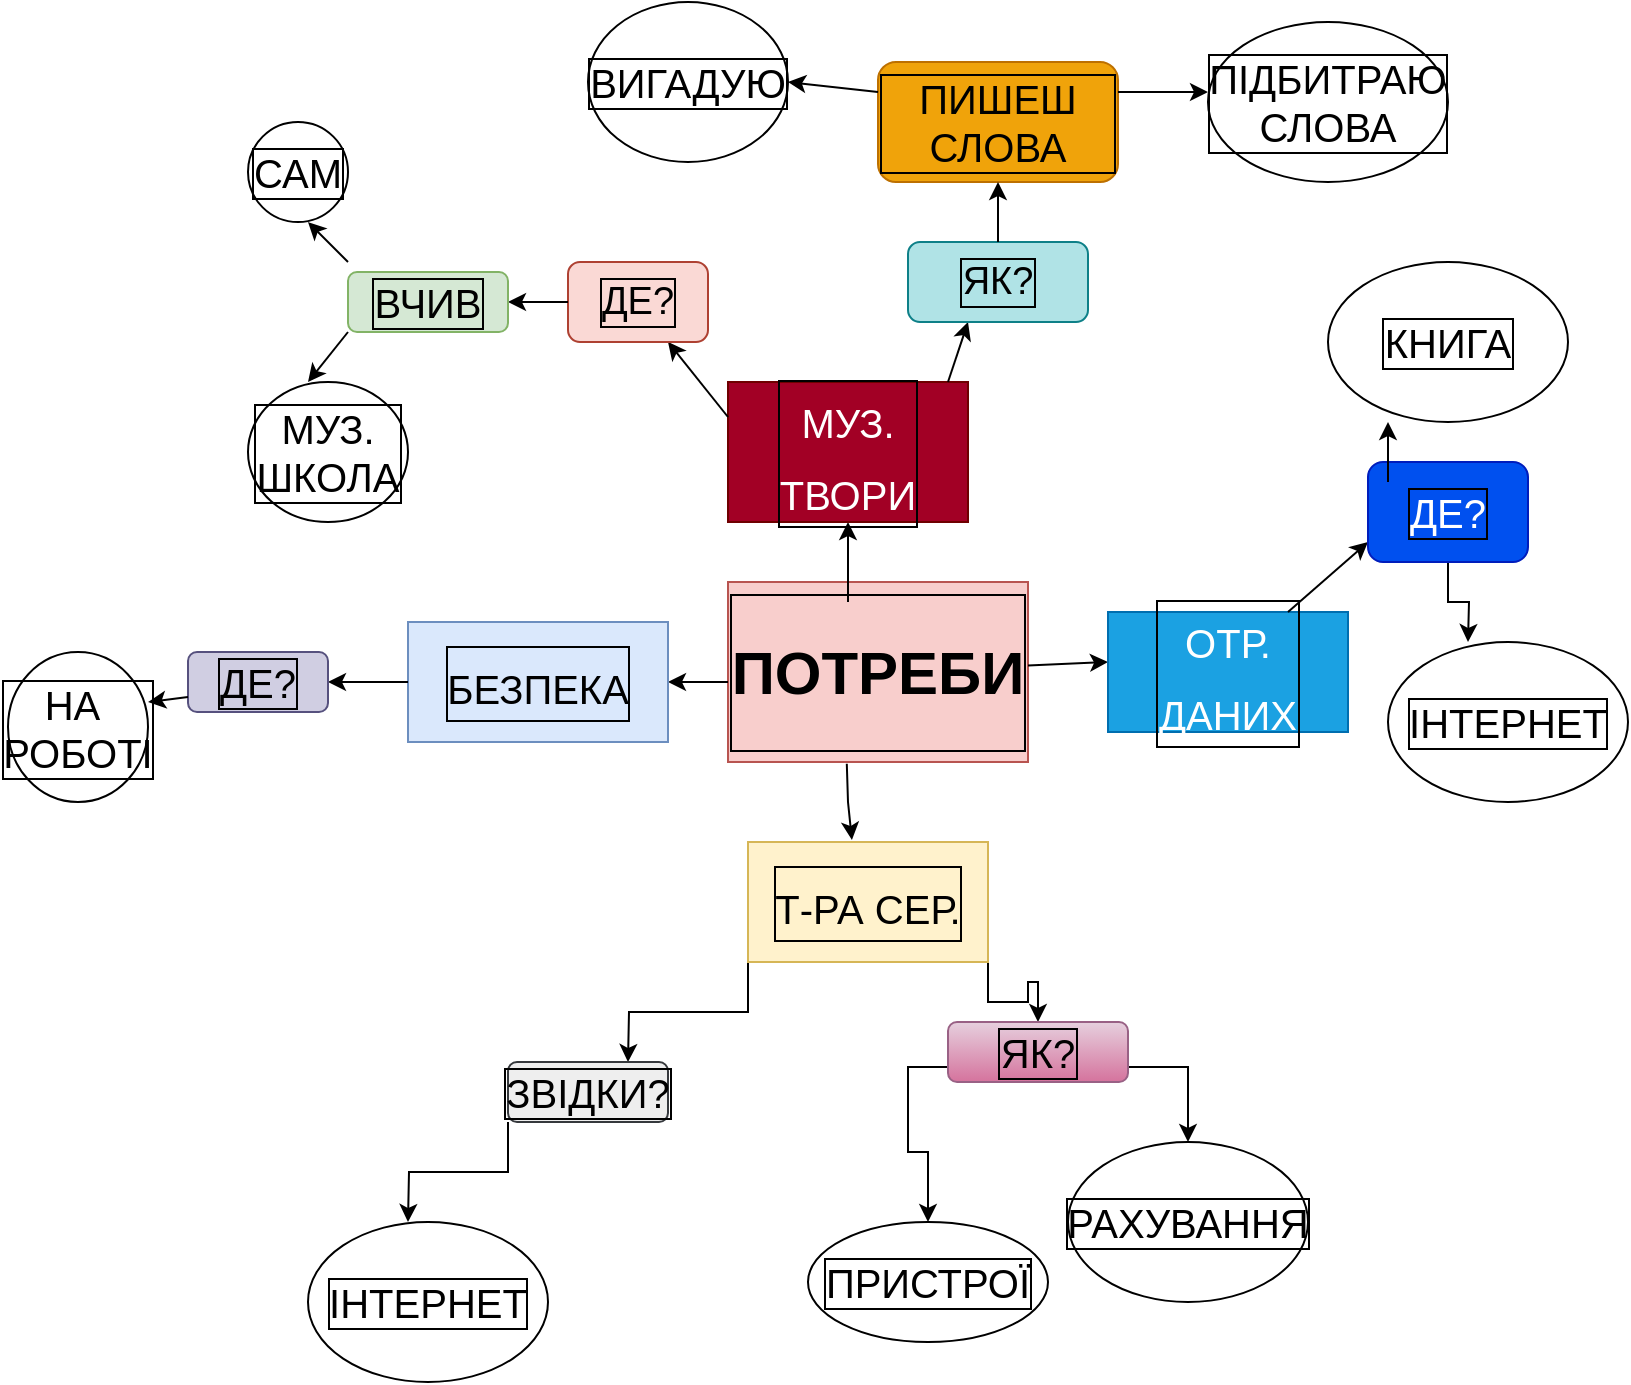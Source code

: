 <mxfile version="20.3.0" type="device"><diagram id="UpcV766jmTkISUrnDHoL" name="Page-1"><mxGraphModel dx="425" dy="41" grid="0" gridSize="10" guides="1" tooltips="1" connect="1" arrows="1" fold="1" page="1" pageScale="1" pageWidth="850" pageHeight="1100" math="0" shadow="0"><root><mxCell id="0"/><mxCell id="1" parent="0"/><mxCell id="bYstbSoyr_ESPAODxztX-2" value="&lt;h1 style=&quot;font-size: 30px;&quot;&gt;ПОТРЕБИ&lt;/h1&gt;" style="rounded=0;whiteSpace=wrap;html=1;fillColor=#f8cecc;strokeColor=#b85450;labelBorderColor=default;textDirection=ltr;" vertex="1" parent="1"><mxGeometry x="380" y="330" width="150" height="90" as="geometry"/></mxCell><mxCell id="bYstbSoyr_ESPAODxztX-3" value="" style="endArrow=classic;html=1;rounded=0;fontSize=30;exitX=0.396;exitY=1.01;exitDx=0;exitDy=0;exitPerimeter=0;entryX=0.433;entryY=-0.017;entryDx=0;entryDy=0;entryPerimeter=0;" edge="1" parent="1" source="bYstbSoyr_ESPAODxztX-2" target="bYstbSoyr_ESPAODxztX-11"><mxGeometry width="50" height="50" relative="1" as="geometry"><mxPoint x="490" y="430" as="sourcePoint"/><mxPoint x="439" y="450" as="targetPoint"/><Array as="points"><mxPoint x="440" y="440"/></Array></mxGeometry></mxCell><mxCell id="bYstbSoyr_ESPAODxztX-4" value="" style="endArrow=classic;html=1;rounded=0;fontSize=30;" edge="1" parent="1"><mxGeometry width="50" height="50" relative="1" as="geometry"><mxPoint x="440" y="340" as="sourcePoint"/><mxPoint x="440" y="300" as="targetPoint"/></mxGeometry></mxCell><mxCell id="bYstbSoyr_ESPAODxztX-5" value="" style="endArrow=classic;html=1;rounded=0;fontSize=30;" edge="1" parent="1" source="bYstbSoyr_ESPAODxztX-2"><mxGeometry width="50" height="50" relative="1" as="geometry"><mxPoint x="680" y="410" as="sourcePoint"/><mxPoint x="570" y="370" as="targetPoint"/></mxGeometry></mxCell><mxCell id="bYstbSoyr_ESPAODxztX-6" value="" style="endArrow=classic;html=1;rounded=0;fontSize=30;" edge="1" parent="1"><mxGeometry width="50" height="50" relative="1" as="geometry"><mxPoint x="370" y="380" as="sourcePoint"/><mxPoint x="350" y="380" as="targetPoint"/><Array as="points"><mxPoint x="380" y="380"/><mxPoint x="370" y="380"/></Array></mxGeometry></mxCell><mxCell id="bYstbSoyr_ESPAODxztX-9" value="&lt;font style=&quot;font-size: 20px;&quot;&gt;ОТР.&lt;br&gt;ДАНИХ&lt;/font&gt;" style="rounded=0;whiteSpace=wrap;html=1;labelBorderColor=default;fontSize=30;fillColor=#1ba1e2;fontColor=#ffffff;strokeColor=#006EAF;" vertex="1" parent="1"><mxGeometry x="570" y="345" width="120" height="60" as="geometry"/></mxCell><mxCell id="bYstbSoyr_ESPAODxztX-10" value="&lt;font style=&quot;font-size: 20px;&quot;&gt;БЕЗПЕКА&lt;/font&gt;" style="rounded=0;whiteSpace=wrap;html=1;labelBorderColor=default;fontSize=30;fillColor=#dae8fc;strokeColor=#6c8ebf;" vertex="1" parent="1"><mxGeometry x="220" y="350" width="130" height="60" as="geometry"/></mxCell><mxCell id="bYstbSoyr_ESPAODxztX-20" style="edgeStyle=orthogonalEdgeStyle;rounded=0;orthogonalLoop=1;jettySize=auto;html=1;exitX=0;exitY=1;exitDx=0;exitDy=0;fontSize=20;" edge="1" parent="1" source="bYstbSoyr_ESPAODxztX-11"><mxGeometry relative="1" as="geometry"><mxPoint x="330" y="570" as="targetPoint"/></mxGeometry></mxCell><mxCell id="bYstbSoyr_ESPAODxztX-21" style="edgeStyle=orthogonalEdgeStyle;rounded=0;orthogonalLoop=1;jettySize=auto;html=1;exitX=1;exitY=1;exitDx=0;exitDy=0;fontSize=20;" edge="1" parent="1" source="bYstbSoyr_ESPAODxztX-11" target="bYstbSoyr_ESPAODxztX-22"><mxGeometry relative="1" as="geometry"><mxPoint x="550" y="580" as="targetPoint"/></mxGeometry></mxCell><mxCell id="bYstbSoyr_ESPAODxztX-11" value="&lt;font style=&quot;font-size: 20px;&quot;&gt;Т-РА СЕР.&lt;/font&gt;" style="rounded=0;whiteSpace=wrap;html=1;labelBorderColor=default;fontSize=30;fillColor=#fff2cc;strokeColor=#d6b656;" vertex="1" parent="1"><mxGeometry x="390" y="460" width="120" height="60" as="geometry"/></mxCell><mxCell id="bYstbSoyr_ESPAODxztX-12" value="&lt;font style=&quot;font-size: 20px;&quot;&gt;МУЗ.&lt;br&gt;ТВОРИ&lt;/font&gt;" style="rounded=0;whiteSpace=wrap;html=1;labelBorderColor=default;fontSize=30;fillColor=#a20025;fontColor=#ffffff;strokeColor=#6F0000;" vertex="1" parent="1"><mxGeometry x="380" y="230" width="120" height="70" as="geometry"/></mxCell><mxCell id="bYstbSoyr_ESPAODxztX-15" value="" style="endArrow=classic;html=1;rounded=0;fontSize=30;exitX=0;exitY=0.25;exitDx=0;exitDy=0;" edge="1" parent="1" source="bYstbSoyr_ESPAODxztX-12"><mxGeometry width="50" height="50" relative="1" as="geometry"><mxPoint x="350" y="250" as="sourcePoint"/><mxPoint x="350" y="210" as="targetPoint"/></mxGeometry></mxCell><mxCell id="bYstbSoyr_ESPAODxztX-16" value="ДЕ?" style="rounded=1;whiteSpace=wrap;html=1;labelBorderColor=default;fontSize=19;fillColor=#fad9d5;strokeColor=#ae4132;" vertex="1" parent="1"><mxGeometry x="300" y="170" width="70" height="40" as="geometry"/></mxCell><mxCell id="bYstbSoyr_ESPAODxztX-17" value="" style="endArrow=classic;html=1;rounded=0;fontSize=19;" edge="1" parent="1"><mxGeometry width="50" height="50" relative="1" as="geometry"><mxPoint x="490" y="230" as="sourcePoint"/><mxPoint x="500" y="200" as="targetPoint"/></mxGeometry></mxCell><mxCell id="bYstbSoyr_ESPAODxztX-18" value="ЯК?" style="rounded=1;whiteSpace=wrap;html=1;labelBorderColor=default;fontSize=19;fillColor=#b0e3e6;strokeColor=#0e8088;" vertex="1" parent="1"><mxGeometry x="470" y="160" width="90" height="40" as="geometry"/></mxCell><mxCell id="bYstbSoyr_ESPAODxztX-57" style="edgeStyle=orthogonalEdgeStyle;rounded=0;orthogonalLoop=1;jettySize=auto;html=1;exitX=0;exitY=0.75;exitDx=0;exitDy=0;fontSize=20;" edge="1" parent="1" source="bYstbSoyr_ESPAODxztX-22" target="bYstbSoyr_ESPAODxztX-54"><mxGeometry relative="1" as="geometry"/></mxCell><mxCell id="bYstbSoyr_ESPAODxztX-61" style="edgeStyle=orthogonalEdgeStyle;rounded=0;orthogonalLoop=1;jettySize=auto;html=1;exitX=1;exitY=0.75;exitDx=0;exitDy=0;fontSize=20;" edge="1" parent="1" source="bYstbSoyr_ESPAODxztX-22" target="bYstbSoyr_ESPAODxztX-62"><mxGeometry relative="1" as="geometry"><mxPoint x="610" y="640" as="targetPoint"/></mxGeometry></mxCell><mxCell id="bYstbSoyr_ESPAODxztX-22" value="ЯК?" style="rounded=1;whiteSpace=wrap;html=1;labelBorderColor=default;fontSize=20;fillColor=#e6d0de;gradientColor=#d5739d;strokeColor=#996185;" vertex="1" parent="1"><mxGeometry x="490" y="550" width="90" height="30" as="geometry"/></mxCell><mxCell id="bYstbSoyr_ESPAODxztX-52" style="edgeStyle=orthogonalEdgeStyle;rounded=0;orthogonalLoop=1;jettySize=auto;html=1;exitX=0;exitY=1;exitDx=0;exitDy=0;fontSize=20;" edge="1" parent="1" source="bYstbSoyr_ESPAODxztX-25"><mxGeometry relative="1" as="geometry"><mxPoint x="220" y="650" as="targetPoint"/></mxGeometry></mxCell><mxCell id="bYstbSoyr_ESPAODxztX-25" value="ЗВІДКИ?" style="rounded=1;whiteSpace=wrap;html=1;labelBorderColor=default;fontSize=20;fillColor=#eeeeee;strokeColor=#36393d;" vertex="1" parent="1"><mxGeometry x="270" y="570" width="80" height="30" as="geometry"/></mxCell><mxCell id="bYstbSoyr_ESPAODxztX-27" value="" style="endArrow=classic;html=1;rounded=0;fontSize=20;exitX=0;exitY=0.5;exitDx=0;exitDy=0;" edge="1" parent="1" source="bYstbSoyr_ESPAODxztX-10"><mxGeometry width="50" height="50" relative="1" as="geometry"><mxPoint x="200" y="380" as="sourcePoint"/><mxPoint x="180" y="380" as="targetPoint"/></mxGeometry></mxCell><mxCell id="bYstbSoyr_ESPAODxztX-28" value="ДЕ?" style="rounded=1;whiteSpace=wrap;html=1;labelBorderColor=default;fontSize=20;fillColor=#d0cee2;strokeColor=#56517e;" vertex="1" parent="1"><mxGeometry x="110" y="365" width="70" height="30" as="geometry"/></mxCell><mxCell id="bYstbSoyr_ESPAODxztX-30" value="" style="endArrow=classic;html=1;rounded=0;fontSize=20;exitX=0;exitY=0.75;exitDx=0;exitDy=0;" edge="1" parent="1" source="bYstbSoyr_ESPAODxztX-28"><mxGeometry width="50" height="50" relative="1" as="geometry"><mxPoint x="80" y="400" as="sourcePoint"/><mxPoint x="90" y="390" as="targetPoint"/></mxGeometry></mxCell><mxCell id="bYstbSoyr_ESPAODxztX-31" value="НА&amp;nbsp;&lt;br&gt;РОБОТІ" style="ellipse;whiteSpace=wrap;html=1;labelBorderColor=default;fontSize=20;" vertex="1" parent="1"><mxGeometry x="20" y="365" width="70" height="75" as="geometry"/></mxCell><mxCell id="bYstbSoyr_ESPAODxztX-32" value="" style="endArrow=classic;html=1;rounded=0;fontSize=20;exitX=0;exitY=0.5;exitDx=0;exitDy=0;" edge="1" parent="1" source="bYstbSoyr_ESPAODxztX-16"><mxGeometry width="50" height="50" relative="1" as="geometry"><mxPoint x="290" y="190" as="sourcePoint"/><mxPoint x="270" y="190" as="targetPoint"/></mxGeometry></mxCell><mxCell id="bYstbSoyr_ESPAODxztX-33" value="ВЧИВ" style="rounded=1;whiteSpace=wrap;html=1;labelBorderColor=default;fontSize=20;fillColor=#d5e8d4;strokeColor=#82b366;" vertex="1" parent="1"><mxGeometry x="190" y="175" width="80" height="30" as="geometry"/></mxCell><mxCell id="bYstbSoyr_ESPAODxztX-34" value="" style="endArrow=classic;html=1;rounded=0;fontSize=20;" edge="1" parent="1"><mxGeometry width="50" height="50" relative="1" as="geometry"><mxPoint x="190" y="170" as="sourcePoint"/><mxPoint x="170" y="150" as="targetPoint"/></mxGeometry></mxCell><mxCell id="bYstbSoyr_ESPAODxztX-35" value="" style="endArrow=classic;html=1;rounded=0;fontSize=20;exitX=0;exitY=1;exitDx=0;exitDy=0;" edge="1" parent="1" source="bYstbSoyr_ESPAODxztX-33"><mxGeometry width="50" height="50" relative="1" as="geometry"><mxPoint x="210" y="220" as="sourcePoint"/><mxPoint x="170" y="230" as="targetPoint"/></mxGeometry></mxCell><mxCell id="bYstbSoyr_ESPAODxztX-36" value="САМ" style="ellipse;whiteSpace=wrap;html=1;labelBorderColor=default;fontSize=20;" vertex="1" parent="1"><mxGeometry x="140" y="100" width="50" height="50" as="geometry"/></mxCell><mxCell id="bYstbSoyr_ESPAODxztX-37" value="МУЗ.&lt;br&gt;ШКОЛА" style="ellipse;whiteSpace=wrap;html=1;labelBorderColor=default;fontSize=20;" vertex="1" parent="1"><mxGeometry x="140" y="230" width="80" height="70" as="geometry"/></mxCell><mxCell id="bYstbSoyr_ESPAODxztX-38" value="" style="endArrow=classic;html=1;rounded=0;fontSize=20;" edge="1" parent="1"><mxGeometry width="50" height="50" relative="1" as="geometry"><mxPoint x="660" y="345" as="sourcePoint"/><mxPoint x="700" y="310" as="targetPoint"/></mxGeometry></mxCell><mxCell id="bYstbSoyr_ESPAODxztX-43" style="edgeStyle=orthogonalEdgeStyle;rounded=0;orthogonalLoop=1;jettySize=auto;html=1;exitX=0.5;exitY=1;exitDx=0;exitDy=0;fontSize=20;" edge="1" parent="1" source="bYstbSoyr_ESPAODxztX-39"><mxGeometry relative="1" as="geometry"><mxPoint x="750" y="360" as="targetPoint"/></mxGeometry></mxCell><mxCell id="bYstbSoyr_ESPAODxztX-39" value="ДЕ?" style="rounded=1;whiteSpace=wrap;html=1;labelBorderColor=default;fontSize=20;fillColor=#0050ef;fontColor=#ffffff;strokeColor=#001DBC;" vertex="1" parent="1"><mxGeometry x="700" y="270" width="80" height="50" as="geometry"/></mxCell><mxCell id="bYstbSoyr_ESPAODxztX-40" value="" style="endArrow=classic;html=1;rounded=0;fontSize=20;" edge="1" parent="1"><mxGeometry width="50" height="50" relative="1" as="geometry"><mxPoint x="710" y="280" as="sourcePoint"/><mxPoint x="710" y="250" as="targetPoint"/><Array as="points"><mxPoint x="710" y="260"/></Array></mxGeometry></mxCell><mxCell id="bYstbSoyr_ESPAODxztX-41" value="КНИГА" style="ellipse;whiteSpace=wrap;html=1;labelBorderColor=default;fontSize=20;" vertex="1" parent="1"><mxGeometry x="680" y="170" width="120" height="80" as="geometry"/></mxCell><mxCell id="bYstbSoyr_ESPAODxztX-44" value="ІНТЕРНЕТ" style="ellipse;whiteSpace=wrap;html=1;labelBorderColor=default;fontSize=20;" vertex="1" parent="1"><mxGeometry x="710" y="360" width="120" height="80" as="geometry"/></mxCell><mxCell id="bYstbSoyr_ESPAODxztX-45" value="ПИШЕШ СЛОВА" style="rounded=1;whiteSpace=wrap;html=1;labelBorderColor=default;fontSize=20;fillColor=#f0a30a;fontColor=#000000;strokeColor=#BD7000;" vertex="1" parent="1"><mxGeometry x="455" y="70" width="120" height="60" as="geometry"/></mxCell><mxCell id="bYstbSoyr_ESPAODxztX-46" value="" style="endArrow=classic;html=1;rounded=0;fontSize=20;exitX=0.5;exitY=0;exitDx=0;exitDy=0;entryX=0.5;entryY=1;entryDx=0;entryDy=0;" edge="1" parent="1" source="bYstbSoyr_ESPAODxztX-18" target="bYstbSoyr_ESPAODxztX-45"><mxGeometry width="50" height="50" relative="1" as="geometry"><mxPoint x="490" y="180" as="sourcePoint"/><mxPoint x="540" y="130" as="targetPoint"/></mxGeometry></mxCell><mxCell id="bYstbSoyr_ESPAODxztX-47" value="" style="endArrow=classic;html=1;rounded=0;fontSize=20;exitX=0;exitY=0.25;exitDx=0;exitDy=0;" edge="1" parent="1" source="bYstbSoyr_ESPAODxztX-45"><mxGeometry width="50" height="50" relative="1" as="geometry"><mxPoint x="450" y="80" as="sourcePoint"/><mxPoint x="410" y="80" as="targetPoint"/></mxGeometry></mxCell><mxCell id="bYstbSoyr_ESPAODxztX-48" value="ВИГАДУЮ" style="ellipse;whiteSpace=wrap;html=1;labelBorderColor=default;fontSize=20;" vertex="1" parent="1"><mxGeometry x="310" y="40" width="100" height="80" as="geometry"/></mxCell><mxCell id="bYstbSoyr_ESPAODxztX-49" value="" style="endArrow=classic;html=1;rounded=0;fontSize=20;exitX=1;exitY=0.25;exitDx=0;exitDy=0;" edge="1" parent="1" source="bYstbSoyr_ESPAODxztX-45"><mxGeometry width="50" height="50" relative="1" as="geometry"><mxPoint x="580" y="120" as="sourcePoint"/><mxPoint x="620" y="85" as="targetPoint"/></mxGeometry></mxCell><mxCell id="bYstbSoyr_ESPAODxztX-50" value="ПІДБИТРАЮ&lt;br&gt;СЛОВА" style="ellipse;whiteSpace=wrap;html=1;labelBorderColor=default;fontSize=20;" vertex="1" parent="1"><mxGeometry x="620" y="50" width="120" height="80" as="geometry"/></mxCell><mxCell id="bYstbSoyr_ESPAODxztX-54" value="ПРИСТРОЇ" style="ellipse;whiteSpace=wrap;html=1;labelBorderColor=default;fontSize=20;" vertex="1" parent="1"><mxGeometry x="420" y="650" width="120" height="60" as="geometry"/></mxCell><mxCell id="bYstbSoyr_ESPAODxztX-55" value="ІНТЕРНЕТ" style="ellipse;whiteSpace=wrap;html=1;labelBorderColor=default;fontSize=20;" vertex="1" parent="1"><mxGeometry x="170" y="650" width="120" height="80" as="geometry"/></mxCell><mxCell id="bYstbSoyr_ESPAODxztX-62" value="РАХУВАННЯ" style="ellipse;whiteSpace=wrap;html=1;labelBorderColor=default;fontSize=20;" vertex="1" parent="1"><mxGeometry x="550" y="610" width="120" height="80" as="geometry"/></mxCell></root></mxGraphModel></diagram></mxfile>